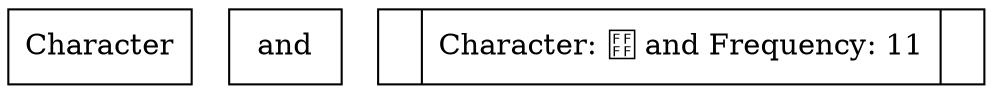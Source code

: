 digraph BST {
node [shape=record]
Character: ￿ and Frequency: 11[label="<L> |<D> Character: ￿ and Frequency: 11|<R> "]
}
